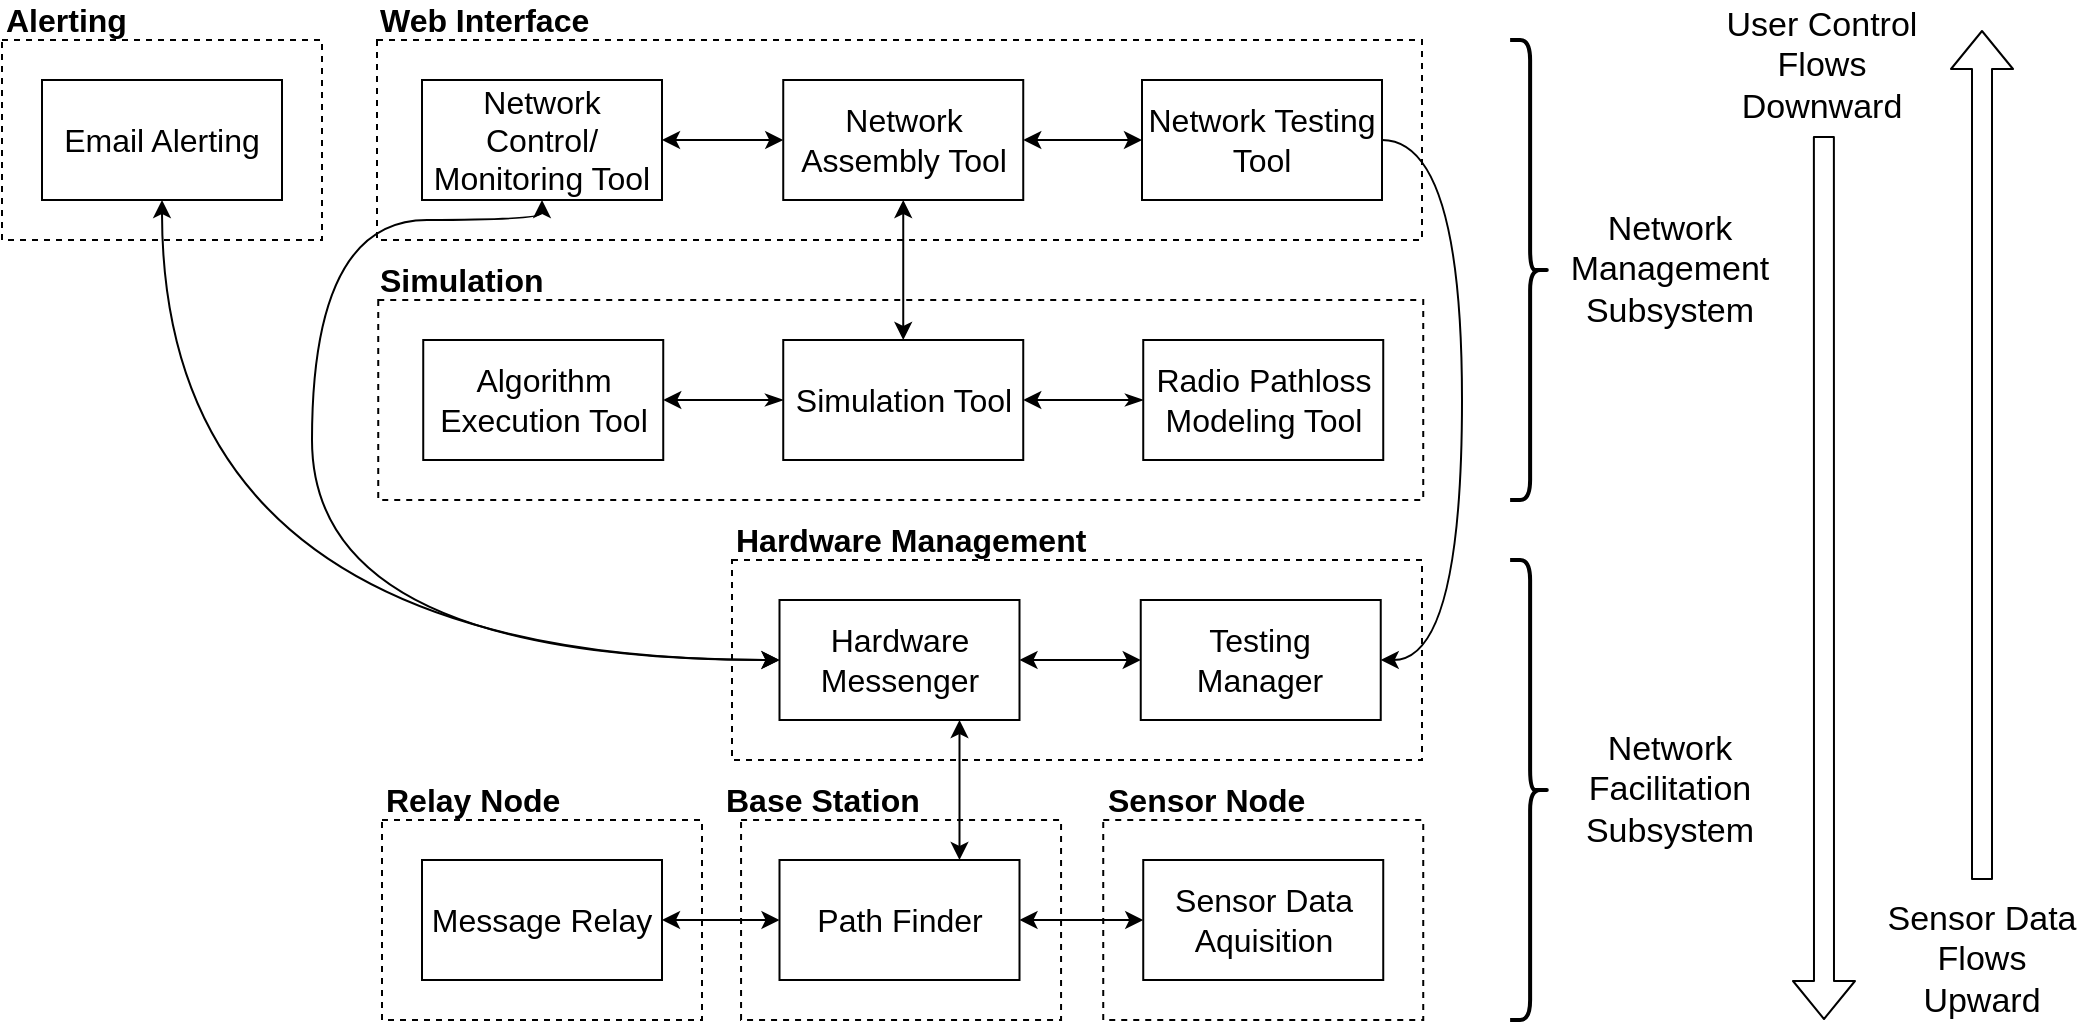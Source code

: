 <mxfile version="13.7.9" type="device"><diagram id="5HCjHcaxrdMrbsBtGjfQ" name="Page-1"><mxGraphModel dx="2031" dy="1007" grid="1" gridSize="10" guides="1" tooltips="1" connect="1" arrows="1" fold="1" page="1" pageScale="1" pageWidth="1050" pageHeight="525" math="0" shadow="0"><root><mxCell id="0"/><mxCell id="1" parent="0"/><mxCell id="WD997mRgUXzsXUt71yo2-37" value="" style="rounded=0;whiteSpace=wrap;html=1;dashed=1;fontSize=16;" parent="1" vertex="1"><mxGeometry x="365" y="280" width="345" height="100" as="geometry"/></mxCell><mxCell id="WD997mRgUXzsXUt71yo2-35" value="" style="rounded=0;whiteSpace=wrap;html=1;dashed=1;fontSize=16;" parent="1" vertex="1"><mxGeometry x="188.12" y="150" width="522.5" height="100" as="geometry"/></mxCell><mxCell id="WD997mRgUXzsXUt71yo2-33" value="" style="rounded=0;whiteSpace=wrap;html=1;dashed=1;fontSize=16;" parent="1" vertex="1"><mxGeometry x="187.5" y="20" width="522.5" height="100" as="geometry"/></mxCell><mxCell id="WD997mRgUXzsXUt71yo2-18" value="" style="rounded=0;whiteSpace=wrap;html=1;dashed=1;fontSize=16;" parent="1" vertex="1"><mxGeometry x="190" y="410" width="160" height="100" as="geometry"/></mxCell><mxCell id="WD997mRgUXzsXUt71yo2-17" value="" style="rounded=0;whiteSpace=wrap;html=1;dashed=1;fontSize=16;" parent="1" vertex="1"><mxGeometry x="550.62" y="410" width="160" height="100" as="geometry"/></mxCell><mxCell id="WD997mRgUXzsXUt71yo2-3" value="" style="rounded=0;whiteSpace=wrap;html=1;dashed=1;fontSize=16;" parent="1" vertex="1"><mxGeometry y="20" width="160" height="100" as="geometry"/></mxCell><mxCell id="WD997mRgUXzsXUt71yo2-12" value="Sensor Data Aquisition" style="rounded=0;whiteSpace=wrap;html=1;fontSize=16;" parent="1" vertex="1"><mxGeometry x="570.62" y="430" width="120" height="60" as="geometry"/></mxCell><mxCell id="WD997mRgUXzsXUt71yo2-16" value="Message Relay" style="rounded=0;whiteSpace=wrap;html=1;fontSize=16;" parent="1" vertex="1"><mxGeometry x="210" y="430" width="120" height="60" as="geometry"/></mxCell><mxCell id="WD997mRgUXzsXUt71yo2-19" value="" style="rounded=0;whiteSpace=wrap;html=1;dashed=1;fontSize=16;" parent="1" vertex="1"><mxGeometry x="369.53" y="410" width="160" height="100" as="geometry"/></mxCell><mxCell id="AFpIwLGHIkmNeg8nkB0M-8" style="edgeStyle=orthogonalEdgeStyle;curved=1;rounded=0;orthogonalLoop=1;jettySize=auto;html=1;exitX=1;exitY=0.5;exitDx=0;exitDy=0;entryX=0;entryY=0.5;entryDx=0;entryDy=0;startArrow=classic;startFill=1;fontSize=16;" edge="1" parent="1" source="WD997mRgUXzsXUt71yo2-23" target="WD997mRgUXzsXUt71yo2-12"><mxGeometry relative="1" as="geometry"/></mxCell><mxCell id="AFpIwLGHIkmNeg8nkB0M-9" style="edgeStyle=orthogonalEdgeStyle;curved=1;rounded=0;orthogonalLoop=1;jettySize=auto;html=1;exitX=0;exitY=0.5;exitDx=0;exitDy=0;entryX=1;entryY=0.5;entryDx=0;entryDy=0;startArrow=classic;startFill=1;fontSize=16;" edge="1" parent="1" source="WD997mRgUXzsXUt71yo2-23" target="WD997mRgUXzsXUt71yo2-16"><mxGeometry relative="1" as="geometry"/></mxCell><mxCell id="WD997mRgUXzsXUt71yo2-23" value="Path Finder" style="rounded=0;whiteSpace=wrap;html=1;fontSize=16;" parent="1" vertex="1"><mxGeometry x="388.75" y="430" width="120" height="60" as="geometry"/></mxCell><mxCell id="AFpIwLGHIkmNeg8nkB0M-3" style="edgeStyle=orthogonalEdgeStyle;curved=1;rounded=0;orthogonalLoop=1;jettySize=auto;html=1;exitX=0.5;exitY=1;exitDx=0;exitDy=0;entryX=0;entryY=0.5;entryDx=0;entryDy=0;fontSize=16;startArrow=classic;startFill=1;" edge="1" parent="1" source="WD997mRgUXzsXUt71yo2-30" target="WD997mRgUXzsXUt71yo2-41"><mxGeometry relative="1" as="geometry"><Array as="points"><mxPoint x="270" y="110"/><mxPoint x="155" y="110"/><mxPoint x="155" y="330"/></Array></mxGeometry></mxCell><mxCell id="WD997mRgUXzsXUt71yo2-30" value="Network Control/&lt;br&gt;Monitoring Tool" style="rounded=0;whiteSpace=wrap;html=1;fontSize=16;" parent="1" vertex="1"><mxGeometry x="210" y="40" width="120" height="60" as="geometry"/></mxCell><mxCell id="WD997mRgUXzsXUt71yo2-83" style="edgeStyle=orthogonalEdgeStyle;curved=1;rounded=0;orthogonalLoop=1;jettySize=auto;html=1;exitX=0;exitY=0.5;exitDx=0;exitDy=0;entryX=1;entryY=0.5;entryDx=0;entryDy=0;startArrow=classic;startFill=1;fontSize=16;" parent="1" source="WD997mRgUXzsXUt71yo2-31" target="WD997mRgUXzsXUt71yo2-30" edge="1"><mxGeometry relative="1" as="geometry"/></mxCell><mxCell id="WD997mRgUXzsXUt71yo2-84" style="edgeStyle=orthogonalEdgeStyle;curved=1;rounded=0;orthogonalLoop=1;jettySize=auto;html=1;exitX=1;exitY=0.5;exitDx=0;exitDy=0;entryX=0;entryY=0.5;entryDx=0;entryDy=0;startArrow=classic;startFill=1;fontSize=16;" parent="1" source="WD997mRgUXzsXUt71yo2-31" target="WD997mRgUXzsXUt71yo2-32" edge="1"><mxGeometry relative="1" as="geometry"/></mxCell><mxCell id="WD997mRgUXzsXUt71yo2-31" value="Network Assembly Tool" style="rounded=0;whiteSpace=wrap;html=1;fontSize=16;" parent="1" vertex="1"><mxGeometry x="390.62" y="40" width="120" height="60" as="geometry"/></mxCell><mxCell id="WD997mRgUXzsXUt71yo2-65" style="edgeStyle=orthogonalEdgeStyle;curved=1;rounded=0;orthogonalLoop=1;jettySize=auto;html=1;exitX=1;exitY=0.5;exitDx=0;exitDy=0;entryX=1;entryY=0.5;entryDx=0;entryDy=0;startArrow=none;startFill=0;fontSize=16;" parent="1" source="WD997mRgUXzsXUt71yo2-32" target="WD997mRgUXzsXUt71yo2-43" edge="1"><mxGeometry relative="1" as="geometry"><Array as="points"><mxPoint x="730" y="70"/><mxPoint x="730" y="330"/></Array></mxGeometry></mxCell><mxCell id="WD997mRgUXzsXUt71yo2-32" value="Network Testing Tool" style="rounded=0;whiteSpace=wrap;html=1;fontSize=16;" parent="1" vertex="1"><mxGeometry x="570" y="40" width="120" height="60" as="geometry"/></mxCell><mxCell id="WD997mRgUXzsXUt71yo2-34" value="Email Alerting" style="rounded=0;whiteSpace=wrap;html=1;fontSize=16;" parent="1" vertex="1"><mxGeometry x="20" y="40" width="120" height="60" as="geometry"/></mxCell><mxCell id="WD997mRgUXzsXUt71yo2-61" style="edgeStyle=orthogonalEdgeStyle;curved=1;rounded=0;orthogonalLoop=1;jettySize=auto;html=1;exitX=0;exitY=0.5;exitDx=0;exitDy=0;startArrow=classicThin;startFill=1;fontSize=16;" parent="1" source="WD997mRgUXzsXUt71yo2-38" target="WD997mRgUXzsXUt71yo2-40" edge="1"><mxGeometry relative="1" as="geometry"/></mxCell><mxCell id="WD997mRgUXzsXUt71yo2-82" style="edgeStyle=orthogonalEdgeStyle;curved=1;rounded=0;orthogonalLoop=1;jettySize=auto;html=1;exitX=0.5;exitY=0;exitDx=0;exitDy=0;entryX=0.5;entryY=1;entryDx=0;entryDy=0;startArrow=classic;startFill=1;fontSize=16;" parent="1" source="WD997mRgUXzsXUt71yo2-38" target="WD997mRgUXzsXUt71yo2-31" edge="1"><mxGeometry relative="1" as="geometry"/></mxCell><mxCell id="WD997mRgUXzsXUt71yo2-38" value="Simulation Tool" style="rounded=0;whiteSpace=wrap;html=1;fontSize=16;" parent="1" vertex="1"><mxGeometry x="390.62" y="170" width="120" height="60" as="geometry"/></mxCell><mxCell id="WD997mRgUXzsXUt71yo2-62" style="edgeStyle=orthogonalEdgeStyle;curved=1;rounded=0;orthogonalLoop=1;jettySize=auto;html=1;exitX=0;exitY=0.5;exitDx=0;exitDy=0;entryX=1;entryY=0.5;entryDx=0;entryDy=0;startArrow=classicThin;startFill=1;fontSize=16;" parent="1" source="WD997mRgUXzsXUt71yo2-39" target="WD997mRgUXzsXUt71yo2-38" edge="1"><mxGeometry relative="1" as="geometry"/></mxCell><mxCell id="WD997mRgUXzsXUt71yo2-39" value="Radio Pathloss Modeling Tool" style="rounded=0;whiteSpace=wrap;html=1;fontSize=16;" parent="1" vertex="1"><mxGeometry x="570.62" y="170" width="120" height="60" as="geometry"/></mxCell><mxCell id="WD997mRgUXzsXUt71yo2-40" value="Algorithm Execution Tool" style="rounded=0;whiteSpace=wrap;html=1;fontSize=16;" parent="1" vertex="1"><mxGeometry x="210.62" y="170" width="120" height="60" as="geometry"/></mxCell><mxCell id="AFpIwLGHIkmNeg8nkB0M-7" style="edgeStyle=orthogonalEdgeStyle;curved=1;rounded=0;orthogonalLoop=1;jettySize=auto;html=1;exitX=0.75;exitY=1;exitDx=0;exitDy=0;entryX=0.75;entryY=0;entryDx=0;entryDy=0;startArrow=classic;startFill=1;fontSize=16;" edge="1" parent="1" source="WD997mRgUXzsXUt71yo2-41" target="WD997mRgUXzsXUt71yo2-23"><mxGeometry relative="1" as="geometry"/></mxCell><mxCell id="WD997mRgUXzsXUt71yo2-41" value="Hardware Messenger" style="rounded=0;whiteSpace=wrap;html=1;fontSize=16;" parent="1" vertex="1"><mxGeometry x="388.75" y="300" width="120" height="60" as="geometry"/></mxCell><mxCell id="WD997mRgUXzsXUt71yo2-98" style="edgeStyle=orthogonalEdgeStyle;curved=1;rounded=0;orthogonalLoop=1;jettySize=auto;html=1;exitX=0;exitY=0.5;exitDx=0;exitDy=0;entryX=0.5;entryY=1;entryDx=0;entryDy=0;startArrow=classic;startFill=1;fontSize=16;" parent="1" source="WD997mRgUXzsXUt71yo2-41" target="WD997mRgUXzsXUt71yo2-34" edge="1"><mxGeometry relative="1" as="geometry"><mxPoint x="210.62" y="330.0" as="sourcePoint"/></mxGeometry></mxCell><mxCell id="WD997mRgUXzsXUt71yo2-77" style="edgeStyle=orthogonalEdgeStyle;curved=1;rounded=0;orthogonalLoop=1;jettySize=auto;html=1;exitX=0;exitY=0.5;exitDx=0;exitDy=0;entryX=1;entryY=0.5;entryDx=0;entryDy=0;startArrow=classic;startFill=1;fontSize=16;" parent="1" source="WD997mRgUXzsXUt71yo2-43" target="WD997mRgUXzsXUt71yo2-41" edge="1"><mxGeometry relative="1" as="geometry"/></mxCell><mxCell id="WD997mRgUXzsXUt71yo2-43" value="Testing Manager" style="rounded=0;whiteSpace=wrap;html=1;fontSize=16;" parent="1" vertex="1"><mxGeometry x="569.37" y="300" width="120" height="60" as="geometry"/></mxCell><mxCell id="WD997mRgUXzsXUt71yo2-45" value="Web Interface" style="text;html=1;strokeColor=none;fillColor=none;align=left;verticalAlign=middle;whiteSpace=wrap;rounded=0;dashed=1;fontSize=16;fontStyle=1" parent="1" vertex="1"><mxGeometry x="186.87" width="133.13" height="20" as="geometry"/></mxCell><mxCell id="WD997mRgUXzsXUt71yo2-47" value="Hardware Management" style="text;html=1;strokeColor=none;fillColor=none;align=left;verticalAlign=middle;whiteSpace=wrap;rounded=0;dashed=1;fontSize=16;fontStyle=1" parent="1" vertex="1"><mxGeometry x="365" y="260" width="225" height="20" as="geometry"/></mxCell><mxCell id="WD997mRgUXzsXUt71yo2-48" value="Simulation" style="text;html=1;strokeColor=none;fillColor=none;align=left;verticalAlign=middle;whiteSpace=wrap;rounded=0;dashed=1;fontSize=16;fontStyle=1" parent="1" vertex="1"><mxGeometry x="186.87" y="130" width="178.13" height="20" as="geometry"/></mxCell><mxCell id="WD997mRgUXzsXUt71yo2-49" value="Base Station" style="text;html=1;strokeColor=none;fillColor=none;align=left;verticalAlign=middle;whiteSpace=wrap;rounded=0;dashed=1;fontSize=16;fontStyle=1" parent="1" vertex="1"><mxGeometry x="360" y="390" width="110" height="20" as="geometry"/></mxCell><mxCell id="WD997mRgUXzsXUt71yo2-52" value="Relay Node" style="text;html=1;strokeColor=none;fillColor=none;align=left;verticalAlign=middle;whiteSpace=wrap;rounded=0;dashed=1;fontSize=16;fontStyle=1" parent="1" vertex="1"><mxGeometry x="190" y="390" width="94.69" height="20" as="geometry"/></mxCell><mxCell id="WD997mRgUXzsXUt71yo2-53" value="Sensor Node" style="text;html=1;strokeColor=none;fillColor=none;align=left;verticalAlign=middle;whiteSpace=wrap;rounded=0;dashed=1;fontSize=16;fontStyle=1" parent="1" vertex="1"><mxGeometry x="550.62" y="390" width="109.38" height="20" as="geometry"/></mxCell><mxCell id="WD997mRgUXzsXUt71yo2-54" value="Alerting" style="text;html=1;strokeColor=none;fillColor=none;align=left;verticalAlign=middle;whiteSpace=wrap;rounded=0;dashed=1;fontSize=16;fontStyle=1" parent="1" vertex="1"><mxGeometry width="175" height="20" as="geometry"/></mxCell><mxCell id="WD997mRgUXzsXUt71yo2-86" value="" style="shape=curlyBracket;whiteSpace=wrap;html=1;rounded=1;fontSize=14;align=left;strokeColor=#000000;fillColor=#000000;strokeWidth=2;rotation=-180;" parent="1" vertex="1"><mxGeometry x="754.06" y="20" width="20" height="230" as="geometry"/></mxCell><mxCell id="WD997mRgUXzsXUt71yo2-87" value="" style="shape=curlyBracket;whiteSpace=wrap;html=1;rounded=1;fontSize=14;align=left;strokeColor=#000000;fillColor=#000000;strokeWidth=2;rotation=-180;" parent="1" vertex="1"><mxGeometry x="754.06" y="280" width="20" height="230" as="geometry"/></mxCell><mxCell id="WD997mRgUXzsXUt71yo2-88" value="Network Management Subsystem" style="text;html=1;strokeColor=none;fillColor=none;align=center;verticalAlign=middle;whiteSpace=wrap;rounded=0;fontSize=17;" parent="1" vertex="1"><mxGeometry x="794.06" y="125" width="80" height="20" as="geometry"/></mxCell><mxCell id="WD997mRgUXzsXUt71yo2-89" value="Network Facilitation Subsystem" style="text;html=1;strokeColor=none;fillColor=none;align=center;verticalAlign=middle;whiteSpace=wrap;rounded=0;fontSize=17;" parent="1" vertex="1"><mxGeometry x="794.06" y="385" width="80" height="20" as="geometry"/></mxCell><mxCell id="WD997mRgUXzsXUt71yo2-99" value="" style="shape=flexArrow;endArrow=classic;html=1;fontSize=17;strokeColor=#000000;" parent="1" edge="1"><mxGeometry width="50" height="50" relative="1" as="geometry"><mxPoint x="990" y="440" as="sourcePoint"/><mxPoint x="990" y="15" as="targetPoint"/></mxGeometry></mxCell><mxCell id="WD997mRgUXzsXUt71yo2-100" value="" style="shape=flexArrow;endArrow=classic;html=1;fontSize=17;fillColor=#ffffff;gradientColor=#ffffff;" parent="1" edge="1"><mxGeometry width="50" height="50" relative="1" as="geometry"><mxPoint x="910.94" y="68" as="sourcePoint"/><mxPoint x="911" y="510" as="targetPoint"/></mxGeometry></mxCell><mxCell id="WD997mRgUXzsXUt71yo2-101" value="Sensor Data Flows Upward" style="text;html=1;strokeColor=none;fillColor=none;align=center;verticalAlign=middle;whiteSpace=wrap;rounded=0;fontSize=17;" parent="1" vertex="1"><mxGeometry x="940" y="470" width="100" height="20" as="geometry"/></mxCell><mxCell id="WD997mRgUXzsXUt71yo2-105" value="User Control Flows Downward" style="text;html=1;strokeColor=none;fillColor=none;align=center;verticalAlign=middle;whiteSpace=wrap;rounded=0;fontSize=17;" parent="1" vertex="1"><mxGeometry x="860" y="23" width="100" height="20" as="geometry"/></mxCell></root></mxGraphModel></diagram></mxfile>